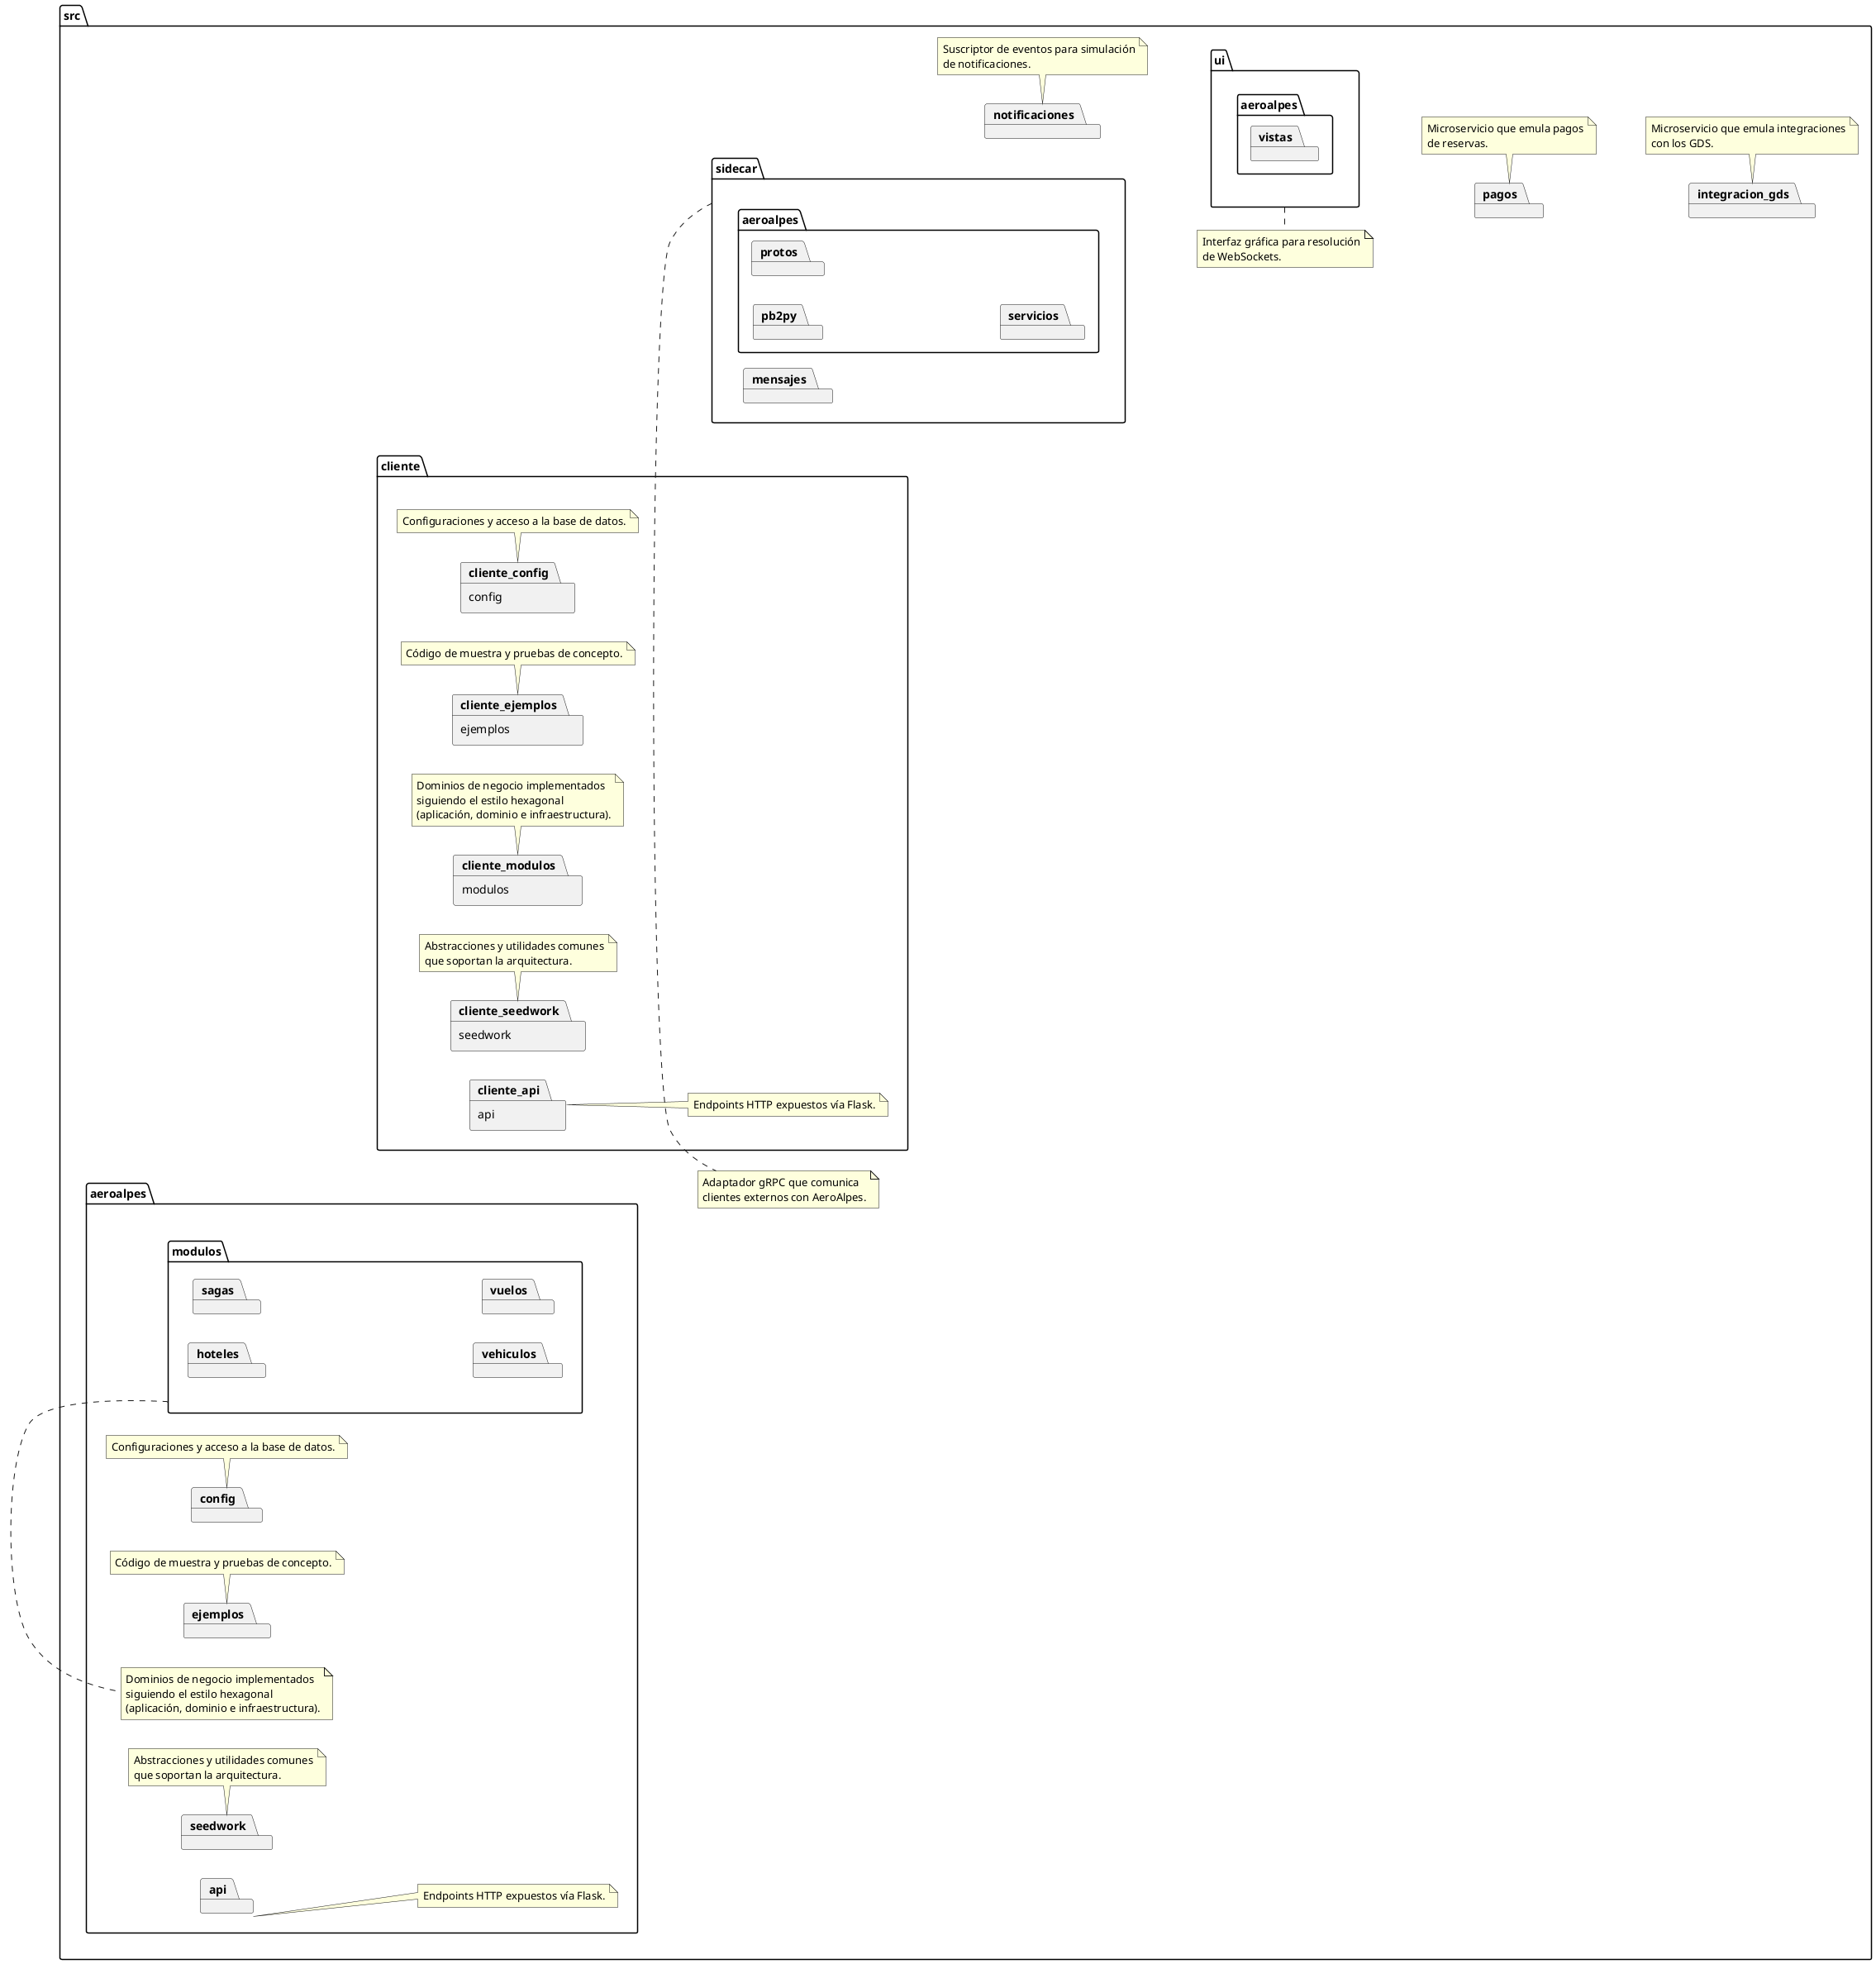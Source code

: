 @startuml
left to right direction

package "src" {
    package "aeroalpes" as aeroalpes_src {
        package "api" as api
        note right of api
            Endpoints HTTP expuestos vía Flask.
        end note

        package "config" as config
        note bottom of config
            Configuraciones y acceso a la base de datos.
        end note

        package "ejemplos" as ejemplos
        note bottom of ejemplos
            Código de muestra y pruebas de concepto.
        end note

        package "modulos" as modulos {
            package "hoteles"
            package "sagas"
            package "vehiculos"
            package "vuelos" as vuelos
        }
        note bottom of modulos
            Dominios de negocio implementados
            siguiendo el estilo hexagonal
            (aplicación, dominio e infraestructura).
        end note

        package "seedwork" as seedwork
        note bottom of seedwork
            Abstracciones y utilidades comunes
            que soportan la arquitectura.
        end note
    }

    package "cliente" as cliente {
        package "api" as cliente_api
        note right of cliente_api
            Endpoints HTTP expuestos vía Flask.
        end note

        package "config" as cliente_config
        note bottom of cliente_config
            Configuraciones y acceso a la base de datos.
        end note

        package "ejemplos" as cliente_ejemplos
        note bottom of cliente_ejemplos
            Código de muestra y pruebas de concepto.
        end note

        package "modulos" as cliente_modulos
        note bottom of cliente_modulos
            Dominios de negocio implementados
            siguiendo el estilo hexagonal
            (aplicación, dominio e infraestructura).
        end note

        package "seedwork" as cliente_seedwork
        note bottom of cliente_seedwork
            Abstracciones y utilidades comunes
            que soportan la arquitectura.
        end note
    }

    package "sidecar" as sidecar_pkg {
        package "aeroalpes" as aeroalpes_sidecar {
            package "pb2py"
            package "protos"
            package "servicios"
        }
        package "mensajes"
    }
    note bottom of sidecar_pkg
        Adaptador gRPC que comunica
        clientes externos con AeroAlpes.
    end note

    package "notificaciones"
    note bottom of notificaciones
        Suscriptor de eventos para simulación
        de notificaciones.
    end note

    package "ui" as ui_pkg {
        package "aeroalpes" as aeroalpes_ui {
            package "vistas"
        }
    }
    note bottom of ui_pkg
        Interfaz gráfica para resolución
        de WebSockets.
    end note

    package "pagos"
    note bottom of pagos
        Microservicio que emula pagos
        de reservas.
    end note

    package "integracion_gds"
    note bottom of integracion_gds
        Microservicio que emula integraciones
        con los GDS.
    end note

    pagos -[hidden]-> integracion_gds
    ui_pkg -[hidden]-> pagos
    notificaciones -[hidden]-> ui_pkg
    sidecar_pkg -[hidden]-> notificaciones
    cliente -[hidden]-> sidecar_pkg
    aeroalpes_src -[hidden]-> cliente
}
@enduml

